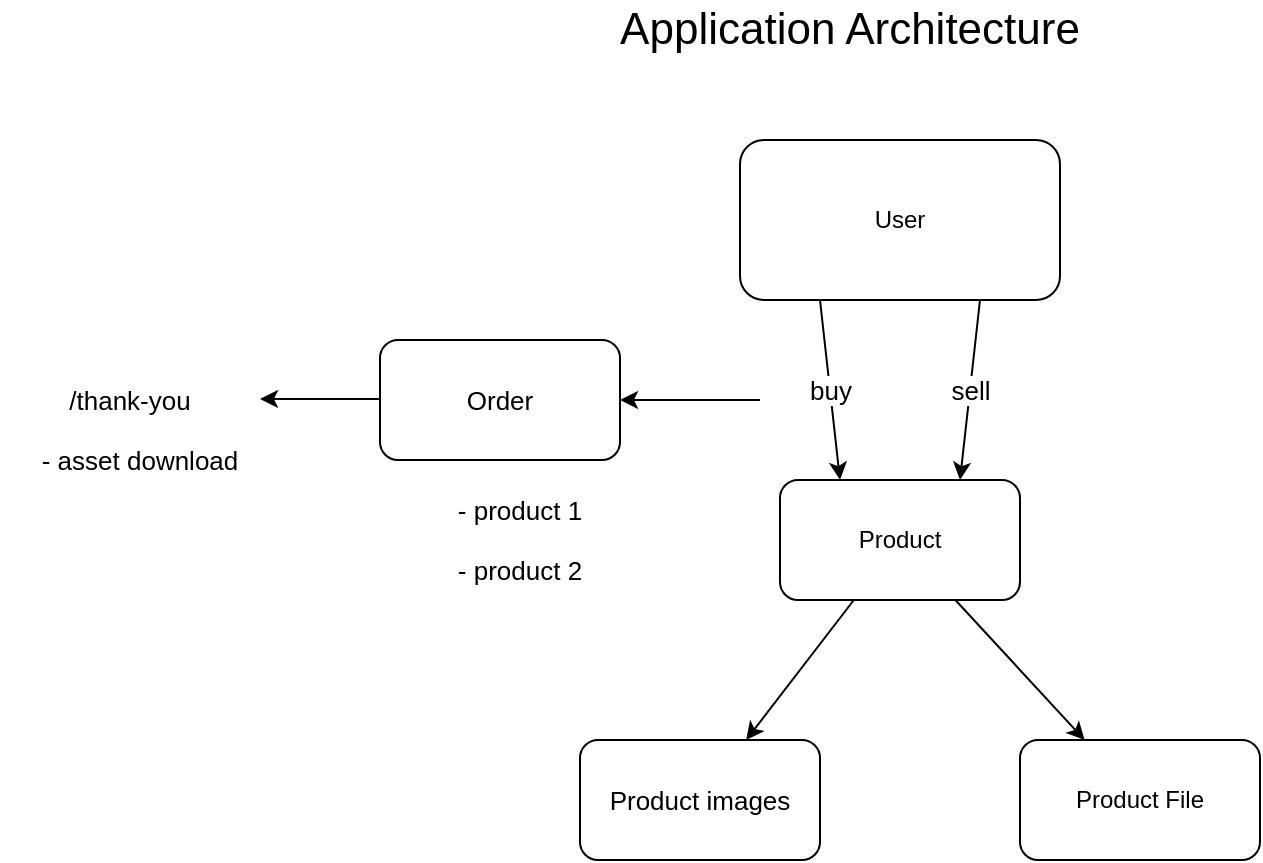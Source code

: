 <mxfile>
    <diagram id="1StQyn0mtpTbqbNJm4V0" name="Page-1">
        <mxGraphModel dx="976" dy="1006" grid="1" gridSize="10" guides="1" tooltips="1" connect="1" arrows="1" fold="1" page="1" pageScale="1" pageWidth="850" pageHeight="1100" math="0" shadow="0">
            <root>
                <mxCell id="0"/>
                <mxCell id="1" parent="0"/>
                <mxCell id="12" value="buy" style="edgeStyle=none;html=1;exitX=0.25;exitY=1;exitDx=0;exitDy=0;entryX=0.25;entryY=0;entryDx=0;entryDy=0;fontSize=13;" edge="1" parent="1" source="3" target="4">
                    <mxGeometry relative="1" as="geometry"/>
                </mxCell>
                <mxCell id="13" value="sell" style="edgeStyle=none;html=1;exitX=0.75;exitY=1;exitDx=0;exitDy=0;entryX=0.75;entryY=0;entryDx=0;entryDy=0;fontSize=13;" edge="1" parent="1" source="3" target="4">
                    <mxGeometry relative="1" as="geometry"/>
                </mxCell>
                <mxCell id="3" value="User" style="rounded=1;whiteSpace=wrap;html=1;" vertex="1" parent="1">
                    <mxGeometry x="370" y="190" width="160" height="80" as="geometry"/>
                </mxCell>
                <mxCell id="7" value="" style="edgeStyle=none;html=1;fontSize=13;" edge="1" parent="1" source="4" target="6">
                    <mxGeometry relative="1" as="geometry"/>
                </mxCell>
                <mxCell id="9" style="edgeStyle=none;html=1;fontSize=13;" edge="1" parent="1" source="4" target="8">
                    <mxGeometry relative="1" as="geometry"/>
                </mxCell>
                <mxCell id="4" value="Product" style="whiteSpace=wrap;html=1;rounded=1;" vertex="1" parent="1">
                    <mxGeometry x="390" y="360" width="120" height="60" as="geometry"/>
                </mxCell>
                <mxCell id="6" value="Product File" style="whiteSpace=wrap;html=1;rounded=1;" vertex="1" parent="1">
                    <mxGeometry x="510" y="490" width="120" height="60" as="geometry"/>
                </mxCell>
                <mxCell id="8" value="Product images" style="whiteSpace=wrap;html=1;rounded=1;fontSize=13;" vertex="1" parent="1">
                    <mxGeometry x="290" y="490" width="120" height="60" as="geometry"/>
                </mxCell>
                <mxCell id="14" value="" style="endArrow=classic;html=1;fontSize=13;" edge="1" parent="1" target="15">
                    <mxGeometry width="50" height="50" relative="1" as="geometry">
                        <mxPoint x="380" y="320" as="sourcePoint"/>
                        <mxPoint x="300" y="320" as="targetPoint"/>
                    </mxGeometry>
                </mxCell>
                <mxCell id="15" value="Order" style="rounded=1;whiteSpace=wrap;html=1;fontSize=13;" vertex="1" parent="1">
                    <mxGeometry x="190" y="290" width="120" height="60" as="geometry"/>
                </mxCell>
                <mxCell id="16" value="- product 1" style="text;html=1;strokeColor=none;fillColor=none;align=center;verticalAlign=middle;whiteSpace=wrap;rounded=0;fontSize=13;" vertex="1" parent="1">
                    <mxGeometry x="220" y="360" width="80" height="30" as="geometry"/>
                </mxCell>
                <mxCell id="17" value="- product 2" style="text;html=1;strokeColor=none;fillColor=none;align=center;verticalAlign=middle;whiteSpace=wrap;rounded=0;fontSize=13;" vertex="1" parent="1">
                    <mxGeometry x="210" y="390" width="100" height="30" as="geometry"/>
                </mxCell>
                <mxCell id="21" value="" style="endArrow=classic;html=1;fontSize=13;" edge="1" parent="1">
                    <mxGeometry width="50" height="50" relative="1" as="geometry">
                        <mxPoint x="190" y="319.5" as="sourcePoint"/>
                        <mxPoint x="130" y="319.5" as="targetPoint"/>
                    </mxGeometry>
                </mxCell>
                <mxCell id="22" value="/thank-you" style="text;html=1;strokeColor=none;fillColor=none;align=center;verticalAlign=middle;whiteSpace=wrap;rounded=0;fontSize=13;" vertex="1" parent="1">
                    <mxGeometry y="305" width="130" height="30" as="geometry"/>
                </mxCell>
                <mxCell id="23" value="- asset download" style="text;html=1;strokeColor=none;fillColor=none;align=center;verticalAlign=middle;whiteSpace=wrap;rounded=0;fontSize=13;" vertex="1" parent="1">
                    <mxGeometry x="10" y="335" width="120" height="30" as="geometry"/>
                </mxCell>
                <mxCell id="24" value="&lt;font style=&quot;font-size: 22px;&quot;&gt;Application Architecture&lt;/font&gt;" style="text;html=1;strokeColor=none;fillColor=none;align=center;verticalAlign=middle;whiteSpace=wrap;rounded=0;fontSize=13;" vertex="1" parent="1">
                    <mxGeometry x="260" y="120" width="330" height="30" as="geometry"/>
                </mxCell>
            </root>
        </mxGraphModel>
    </diagram>
</mxfile>